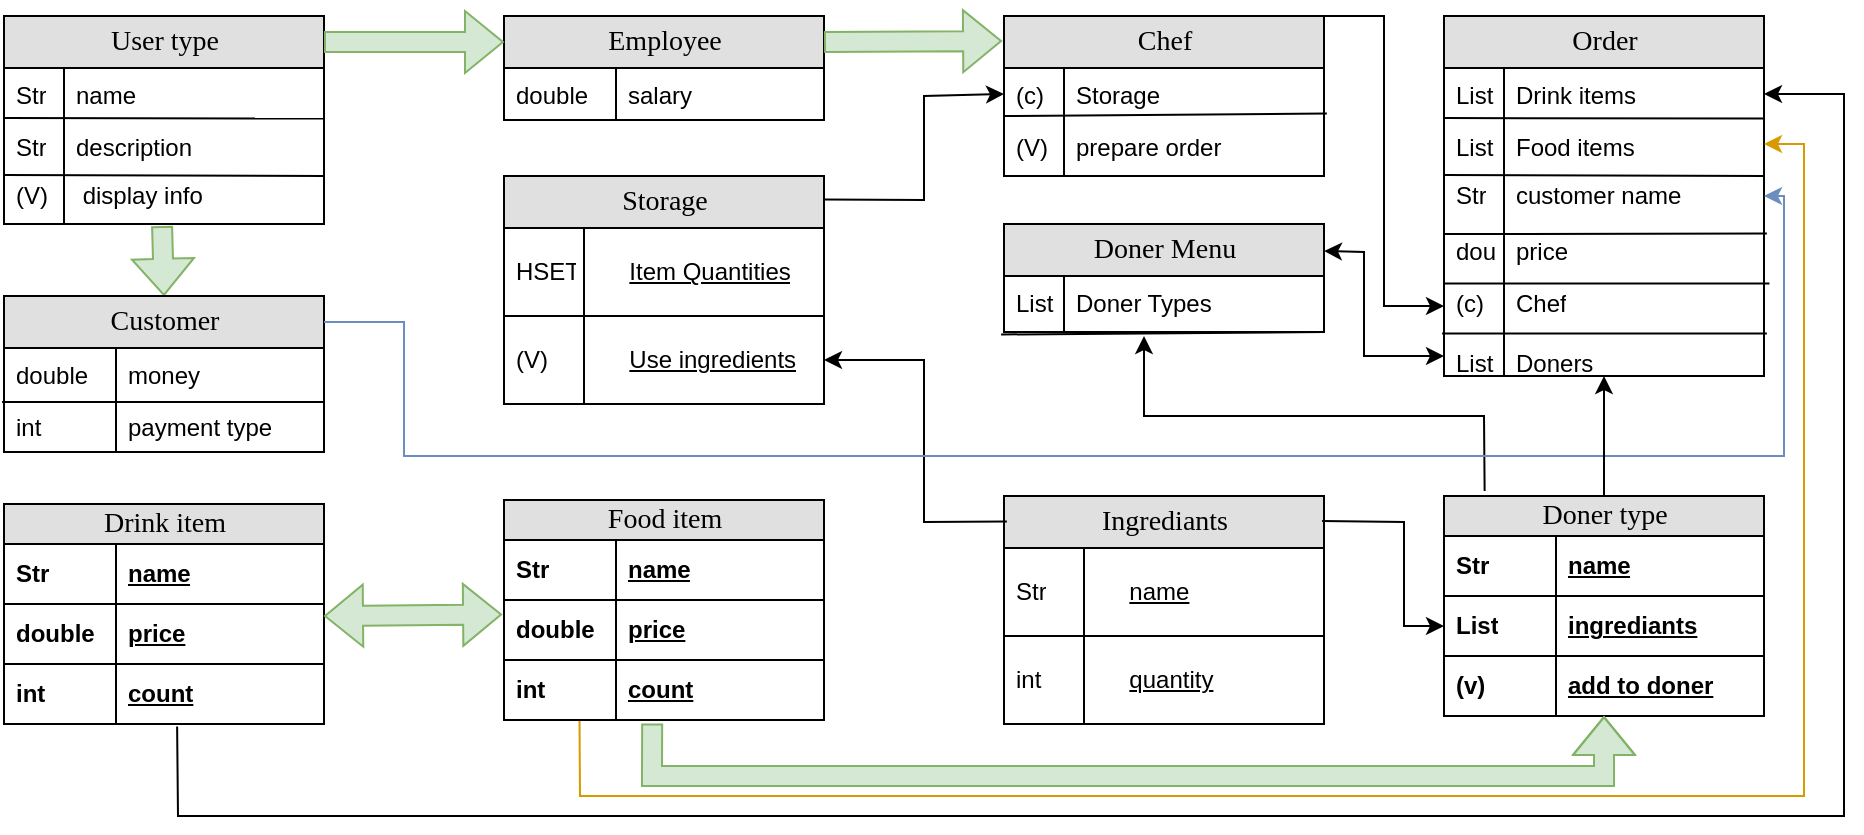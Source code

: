<mxfile version="21.5.0" type="google">
  <diagram name="Page-1" id="e56a1550-8fbb-45ad-956c-1786394a9013">
    <mxGraphModel grid="1" page="1" gridSize="10" guides="1" tooltips="1" connect="1" arrows="1" fold="1" pageScale="1" pageWidth="1100" pageHeight="850" background="none" math="0" shadow="0">
      <root>
        <mxCell id="0" />
        <mxCell id="1" parent="0" />
        <mxCell id="Vs4qHyU0oknlkXzEUtUu-223" value="Employee" style="swimlane;html=1;fontStyle=0;childLayout=stackLayout;horizontal=1;startSize=26;fillColor=#e0e0e0;horizontalStack=0;resizeParent=1;resizeLast=0;collapsible=1;marginBottom=0;swimlaneFillColor=#ffffff;align=center;rounded=0;shadow=0;comic=0;labelBackgroundColor=none;strokeWidth=1;fontFamily=Verdana;fontSize=14" vertex="1" parent="1">
          <mxGeometry x="-2220" y="-480" width="160" height="52" as="geometry" />
        </mxCell>
        <mxCell id="Vs4qHyU0oknlkXzEUtUu-224" value="salary" style="shape=partialRectangle;top=0;left=0;right=0;bottom=0;html=1;align=left;verticalAlign=top;fillColor=none;spacingLeft=60;spacingRight=4;whiteSpace=wrap;overflow=hidden;rotatable=0;points=[[0,0.5],[1,0.5]];portConstraint=eastwest;dropTarget=0;" vertex="1" parent="Vs4qHyU0oknlkXzEUtUu-223">
          <mxGeometry y="26" width="160" height="26" as="geometry" />
        </mxCell>
        <mxCell id="Vs4qHyU0oknlkXzEUtUu-225" value="double" style="shape=partialRectangle;top=0;left=0;bottom=0;html=1;fillColor=none;align=left;verticalAlign=top;spacingLeft=4;spacingRight=4;whiteSpace=wrap;overflow=hidden;rotatable=0;points=[];portConstraint=eastwest;part=1;" connectable="0" vertex="1" parent="Vs4qHyU0oknlkXzEUtUu-224">
          <mxGeometry width="56" height="26" as="geometry" />
        </mxCell>
        <mxCell id="Vs4qHyU0oknlkXzEUtUu-226" value="Chef" style="swimlane;html=1;fontStyle=0;childLayout=stackLayout;horizontal=1;startSize=26;fillColor=#e0e0e0;horizontalStack=0;resizeParent=1;resizeLast=0;collapsible=1;marginBottom=0;swimlaneFillColor=#ffffff;align=center;rounded=0;shadow=0;comic=0;labelBackgroundColor=none;strokeWidth=1;fontFamily=Verdana;fontSize=14;swimlaneLine=1;" vertex="1" parent="1">
          <mxGeometry x="-1970" y="-480" width="160" height="80" as="geometry" />
        </mxCell>
        <mxCell id="Vs4qHyU0oknlkXzEUtUu-227" value="Storage" style="shape=partialRectangle;top=0;left=0;right=0;bottom=0;html=1;align=left;verticalAlign=top;fillColor=none;spacingLeft=34;spacingRight=4;whiteSpace=wrap;overflow=hidden;rotatable=0;points=[[0,0.5],[1,0.5]];portConstraint=eastwest;dropTarget=0;" vertex="1" parent="Vs4qHyU0oknlkXzEUtUu-226">
          <mxGeometry y="26" width="160" height="26" as="geometry" />
        </mxCell>
        <mxCell id="Vs4qHyU0oknlkXzEUtUu-228" value="(c)" style="shape=partialRectangle;top=0;left=0;bottom=0;html=1;fillColor=none;align=left;verticalAlign=top;spacingLeft=4;spacingRight=4;whiteSpace=wrap;overflow=hidden;rotatable=0;points=[];portConstraint=eastwest;part=1;" connectable="0" vertex="1" parent="Vs4qHyU0oknlkXzEUtUu-227">
          <mxGeometry width="30" height="26" as="geometry" />
        </mxCell>
        <mxCell id="Vs4qHyU0oknlkXzEUtUu-229" value="prepare order" style="shape=partialRectangle;top=0;left=0;right=0;bottom=0;html=1;align=left;verticalAlign=top;fillColor=none;spacingLeft=34;spacingRight=4;whiteSpace=wrap;overflow=hidden;rotatable=0;points=[[0,0.5],[1,0.5]];portConstraint=eastwest;dropTarget=0;" vertex="1" parent="Vs4qHyU0oknlkXzEUtUu-226">
          <mxGeometry y="52" width="160" height="26" as="geometry" />
        </mxCell>
        <mxCell id="Vs4qHyU0oknlkXzEUtUu-230" value="(V)" style="shape=partialRectangle;top=0;left=0;bottom=0;html=1;fillColor=none;align=left;verticalAlign=top;spacingLeft=4;spacingRight=4;whiteSpace=wrap;overflow=hidden;rotatable=0;points=[];portConstraint=eastwest;part=1;" connectable="0" vertex="1" parent="Vs4qHyU0oknlkXzEUtUu-229">
          <mxGeometry width="30" height="26" as="geometry" />
        </mxCell>
        <mxCell id="Vs4qHyU0oknlkXzEUtUu-231" value="" style="shape=partialRectangle;top=0;left=0;right=0;bottom=0;html=1;align=left;verticalAlign=top;fillColor=none;spacingLeft=34;spacingRight=4;whiteSpace=wrap;overflow=hidden;rotatable=0;points=[[0,0.5],[1,0.5]];portConstraint=eastwest;dropTarget=0;" vertex="1" parent="Vs4qHyU0oknlkXzEUtUu-226">
          <mxGeometry y="78" width="160" height="2" as="geometry" />
        </mxCell>
        <mxCell id="Vs4qHyU0oknlkXzEUtUu-232" value="" style="shape=partialRectangle;top=0;left=0;bottom=0;html=1;fillColor=none;align=left;verticalAlign=top;spacingLeft=4;spacingRight=4;whiteSpace=wrap;overflow=hidden;rotatable=0;points=[];portConstraint=eastwest;part=1;" connectable="0" vertex="1" parent="Vs4qHyU0oknlkXzEUtUu-231">
          <mxGeometry width="30" height="2" as="geometry" />
        </mxCell>
        <mxCell id="Vs4qHyU0oknlkXzEUtUu-233" value="" style="endArrow=none;html=1;rounded=0;entryX=1.009;entryY=-0.125;entryDx=0;entryDy=0;entryPerimeter=0;" edge="1" parent="Vs4qHyU0oknlkXzEUtUu-226" target="Vs4qHyU0oknlkXzEUtUu-229">
          <mxGeometry width="50" height="50" relative="1" as="geometry">
            <mxPoint y="50" as="sourcePoint" />
            <mxPoint x="-20" y="160" as="targetPoint" />
          </mxGeometry>
        </mxCell>
        <mxCell id="Vs4qHyU0oknlkXzEUtUu-234" value="Storage" style="swimlane;html=1;fontStyle=0;childLayout=stackLayout;horizontal=1;startSize=26;fillColor=#e0e0e0;horizontalStack=0;resizeParent=1;resizeLast=0;collapsible=1;marginBottom=0;swimlaneFillColor=#ffffff;align=center;rounded=0;shadow=0;comic=0;labelBackgroundColor=none;strokeWidth=1;fontFamily=Verdana;fontSize=14" vertex="1" parent="1">
          <mxGeometry x="-2220" y="-400" width="160" height="114" as="geometry" />
        </mxCell>
        <mxCell id="Vs4qHyU0oknlkXzEUtUu-235" value="&lt;span style=&quot;font-weight: normal;&quot;&gt;&lt;span style=&quot;white-space: pre;&quot;&gt;&#x9;&lt;/span&gt;Item Quantities&lt;/span&gt;" style="shape=partialRectangle;top=0;left=0;right=0;bottom=1;html=1;align=left;verticalAlign=middle;fillColor=none;spacingLeft=34;spacingRight=4;whiteSpace=wrap;overflow=hidden;rotatable=0;points=[[0,0.5],[1,0.5]];portConstraint=eastwest;dropTarget=0;fontStyle=5;" vertex="1" parent="Vs4qHyU0oknlkXzEUtUu-234">
          <mxGeometry y="26" width="160" height="44" as="geometry" />
        </mxCell>
        <mxCell id="Vs4qHyU0oknlkXzEUtUu-236" value="HSET" style="shape=partialRectangle;top=0;left=0;bottom=0;html=1;fillColor=none;align=left;verticalAlign=middle;spacingLeft=4;spacingRight=4;whiteSpace=wrap;overflow=hidden;rotatable=0;points=[];portConstraint=eastwest;part=1;" connectable="0" vertex="1" parent="Vs4qHyU0oknlkXzEUtUu-235">
          <mxGeometry width="40" height="44" as="geometry" />
        </mxCell>
        <mxCell id="Vs4qHyU0oknlkXzEUtUu-237" value="&lt;span style=&quot;font-weight: normal;&quot;&gt;&lt;span style=&quot;white-space: pre;&quot;&gt;&#x9;&lt;/span&gt;Use ingredients&lt;/span&gt;" style="shape=partialRectangle;top=0;left=0;right=0;bottom=1;html=1;align=left;verticalAlign=middle;fillColor=none;spacingLeft=34;spacingRight=4;whiteSpace=wrap;overflow=hidden;rotatable=0;points=[[0,0.5],[1,0.5]];portConstraint=eastwest;dropTarget=0;fontStyle=5;" vertex="1" parent="Vs4qHyU0oknlkXzEUtUu-234">
          <mxGeometry y="70" width="160" height="44" as="geometry" />
        </mxCell>
        <mxCell id="Vs4qHyU0oknlkXzEUtUu-238" value="(V)" style="shape=partialRectangle;top=0;left=0;bottom=0;html=1;fillColor=none;align=left;verticalAlign=middle;spacingLeft=4;spacingRight=4;whiteSpace=wrap;overflow=hidden;rotatable=0;points=[];portConstraint=eastwest;part=1;" connectable="0" vertex="1" parent="Vs4qHyU0oknlkXzEUtUu-237">
          <mxGeometry width="40" height="44" as="geometry" />
        </mxCell>
        <mxCell id="Vs4qHyU0oknlkXzEUtUu-239" value="User type" style="swimlane;html=1;fontStyle=0;childLayout=stackLayout;horizontal=1;startSize=26;fillColor=#e0e0e0;horizontalStack=0;resizeParent=1;resizeLast=0;collapsible=1;marginBottom=0;swimlaneFillColor=#ffffff;align=center;rounded=0;shadow=0;comic=0;labelBackgroundColor=none;strokeWidth=1;fontFamily=Verdana;fontSize=14" vertex="1" parent="1">
          <mxGeometry x="-2470" y="-480" width="160" height="104" as="geometry" />
        </mxCell>
        <mxCell id="Vs4qHyU0oknlkXzEUtUu-240" value="name" style="shape=partialRectangle;top=0;left=0;right=0;bottom=0;html=1;align=left;verticalAlign=top;fillColor=none;spacingLeft=34;spacingRight=4;whiteSpace=wrap;overflow=hidden;rotatable=0;points=[[0,0.5],[1,0.5]];portConstraint=eastwest;dropTarget=0;" vertex="1" parent="Vs4qHyU0oknlkXzEUtUu-239">
          <mxGeometry y="26" width="160" height="26" as="geometry" />
        </mxCell>
        <mxCell id="Vs4qHyU0oknlkXzEUtUu-241" value="Str" style="shape=partialRectangle;top=0;left=0;bottom=0;html=1;fillColor=none;align=left;verticalAlign=top;spacingLeft=4;spacingRight=4;whiteSpace=wrap;overflow=hidden;rotatable=0;points=[];portConstraint=eastwest;part=1;" connectable="0" vertex="1" parent="Vs4qHyU0oknlkXzEUtUu-240">
          <mxGeometry width="30" height="26" as="geometry" />
        </mxCell>
        <mxCell id="Vs4qHyU0oknlkXzEUtUu-242" value="description" style="shape=partialRectangle;top=0;left=0;right=0;bottom=0;html=1;align=left;verticalAlign=top;fillColor=none;spacingLeft=34;spacingRight=4;whiteSpace=wrap;overflow=hidden;rotatable=0;points=[[0,0.5],[1,0.5]];portConstraint=eastwest;dropTarget=0;" vertex="1" parent="Vs4qHyU0oknlkXzEUtUu-239">
          <mxGeometry y="52" width="160" height="24" as="geometry" />
        </mxCell>
        <mxCell id="Vs4qHyU0oknlkXzEUtUu-243" value="Str" style="shape=partialRectangle;top=0;left=0;bottom=0;html=1;fillColor=none;align=left;verticalAlign=top;spacingLeft=4;spacingRight=4;whiteSpace=wrap;overflow=hidden;rotatable=0;points=[];portConstraint=eastwest;part=1;" connectable="0" vertex="1" parent="Vs4qHyU0oknlkXzEUtUu-242">
          <mxGeometry width="30" height="24" as="geometry" />
        </mxCell>
        <mxCell id="Vs4qHyU0oknlkXzEUtUu-244" value="&amp;nbsp;display info" style="shape=partialRectangle;top=0;left=0;right=0;bottom=0;html=1;align=left;verticalAlign=top;fillColor=none;spacingLeft=34;spacingRight=4;whiteSpace=wrap;overflow=hidden;rotatable=0;points=[[0,0.5],[1,0.5]];portConstraint=eastwest;dropTarget=0;" vertex="1" parent="Vs4qHyU0oknlkXzEUtUu-239">
          <mxGeometry y="76" width="160" height="26" as="geometry" />
        </mxCell>
        <mxCell id="Vs4qHyU0oknlkXzEUtUu-245" value="(V)" style="shape=partialRectangle;top=0;left=0;bottom=0;html=1;fillColor=none;align=left;verticalAlign=top;spacingLeft=4;spacingRight=4;whiteSpace=wrap;overflow=hidden;rotatable=0;points=[];portConstraint=eastwest;part=1;" connectable="0" vertex="1" parent="Vs4qHyU0oknlkXzEUtUu-244">
          <mxGeometry width="30" height="26" as="geometry" />
        </mxCell>
        <mxCell id="Vs4qHyU0oknlkXzEUtUu-246" value="" style="shape=partialRectangle;top=0;left=0;right=0;bottom=0;html=1;align=left;verticalAlign=top;fillColor=none;spacingLeft=34;spacingRight=4;whiteSpace=wrap;overflow=hidden;rotatable=0;points=[[0,0.5],[1,0.5]];portConstraint=eastwest;dropTarget=0;" vertex="1" parent="Vs4qHyU0oknlkXzEUtUu-239">
          <mxGeometry y="102" width="160" height="2" as="geometry" />
        </mxCell>
        <mxCell id="Vs4qHyU0oknlkXzEUtUu-247" value="" style="shape=partialRectangle;top=0;left=0;bottom=0;html=1;fillColor=none;align=left;verticalAlign=top;spacingLeft=4;spacingRight=4;whiteSpace=wrap;overflow=hidden;rotatable=0;points=[];portConstraint=eastwest;part=1;" connectable="0" vertex="1" parent="Vs4qHyU0oknlkXzEUtUu-246">
          <mxGeometry width="30" height="2" as="geometry" />
        </mxCell>
        <mxCell id="Vs4qHyU0oknlkXzEUtUu-248" value="" style="endArrow=none;html=1;rounded=0;exitX=-0.001;exitY=0.137;exitDx=0;exitDy=0;exitPerimeter=0;" edge="1" parent="Vs4qHyU0oknlkXzEUtUu-239" source="Vs4qHyU0oknlkXzEUtUu-244">
          <mxGeometry width="50" height="50" relative="1" as="geometry">
            <mxPoint x="10" y="78" as="sourcePoint" />
            <mxPoint x="160" y="80" as="targetPoint" />
          </mxGeometry>
        </mxCell>
        <mxCell id="Vs4qHyU0oknlkXzEUtUu-249" value="" style="endArrow=none;html=1;rounded=0;entryX=1.002;entryY=-0.031;entryDx=0;entryDy=0;entryPerimeter=0;" edge="1" parent="Vs4qHyU0oknlkXzEUtUu-239" target="Vs4qHyU0oknlkXzEUtUu-242">
          <mxGeometry width="50" height="50" relative="1" as="geometry">
            <mxPoint y="51" as="sourcePoint" />
            <mxPoint x="480" y="190" as="targetPoint" />
          </mxGeometry>
        </mxCell>
        <mxCell id="Vs4qHyU0oknlkXzEUtUu-250" value="" style="shape=flexArrow;endArrow=classic;html=1;rounded=0;entryX=0;entryY=0.25;entryDx=0;entryDy=0;fillColor=#d5e8d4;strokeColor=#82b366;" edge="1" parent="1" target="Vs4qHyU0oknlkXzEUtUu-223">
          <mxGeometry width="50" height="50" relative="1" as="geometry">
            <mxPoint x="-2310" y="-467" as="sourcePoint" />
            <mxPoint x="-1940" y="-300" as="targetPoint" />
            <Array as="points" />
          </mxGeometry>
        </mxCell>
        <mxCell id="Vs4qHyU0oknlkXzEUtUu-251" value="" style="shape=flexArrow;endArrow=classic;html=1;rounded=0;exitX=1;exitY=0.25;exitDx=0;exitDy=0;entryX=-0.006;entryY=0.156;entryDx=0;entryDy=0;entryPerimeter=0;fillColor=#d5e8d4;strokeColor=#82b366;" edge="1" parent="1" source="Vs4qHyU0oknlkXzEUtUu-223" target="Vs4qHyU0oknlkXzEUtUu-226">
          <mxGeometry width="50" height="50" relative="1" as="geometry">
            <mxPoint x="-1990" y="-250" as="sourcePoint" />
            <mxPoint x="-1970" y="-474" as="targetPoint" />
            <Array as="points" />
          </mxGeometry>
        </mxCell>
        <mxCell id="Vs4qHyU0oknlkXzEUtUu-252" value="Drink item" style="swimlane;html=1;fontStyle=0;childLayout=stackLayout;horizontal=1;startSize=20;fillColor=#e0e0e0;horizontalStack=0;resizeParent=1;resizeLast=0;collapsible=1;marginBottom=0;swimlaneFillColor=#ffffff;align=center;rounded=0;shadow=0;comic=0;labelBackgroundColor=none;strokeWidth=1;fontFamily=Verdana;fontSize=14" vertex="1" parent="1">
          <mxGeometry x="-2470" y="-236" width="160" height="110" as="geometry" />
        </mxCell>
        <mxCell id="Vs4qHyU0oknlkXzEUtUu-253" value="name" style="shape=partialRectangle;top=0;left=0;right=0;bottom=1;html=1;align=left;verticalAlign=middle;fillColor=none;spacingLeft=60;spacingRight=4;whiteSpace=wrap;overflow=hidden;rotatable=0;points=[[0,0.5],[1,0.5]];portConstraint=eastwest;dropTarget=0;fontStyle=5;" vertex="1" parent="Vs4qHyU0oknlkXzEUtUu-252">
          <mxGeometry y="20" width="160" height="30" as="geometry" />
        </mxCell>
        <mxCell id="Vs4qHyU0oknlkXzEUtUu-254" value="Str" style="shape=partialRectangle;fontStyle=1;top=0;left=0;bottom=0;html=1;fillColor=none;align=left;verticalAlign=middle;spacingLeft=4;spacingRight=4;whiteSpace=wrap;overflow=hidden;rotatable=0;points=[];portConstraint=eastwest;part=1;" connectable="0" vertex="1" parent="Vs4qHyU0oknlkXzEUtUu-253">
          <mxGeometry width="56" height="30" as="geometry" />
        </mxCell>
        <mxCell id="Vs4qHyU0oknlkXzEUtUu-255" value="price" style="shape=partialRectangle;top=0;left=0;right=0;bottom=1;html=1;align=left;verticalAlign=middle;fillColor=none;spacingLeft=60;spacingRight=4;whiteSpace=wrap;overflow=hidden;rotatable=0;points=[[0,0.5],[1,0.5]];portConstraint=eastwest;dropTarget=0;fontStyle=5;" vertex="1" parent="Vs4qHyU0oknlkXzEUtUu-252">
          <mxGeometry y="50" width="160" height="30" as="geometry" />
        </mxCell>
        <mxCell id="Vs4qHyU0oknlkXzEUtUu-256" value="double" style="shape=partialRectangle;fontStyle=1;top=0;left=0;bottom=0;html=1;fillColor=none;align=left;verticalAlign=middle;spacingLeft=4;spacingRight=4;whiteSpace=wrap;overflow=hidden;rotatable=0;points=[];portConstraint=eastwest;part=1;" connectable="0" vertex="1" parent="Vs4qHyU0oknlkXzEUtUu-255">
          <mxGeometry width="56" height="30" as="geometry" />
        </mxCell>
        <mxCell id="Vs4qHyU0oknlkXzEUtUu-257" value="count" style="shape=partialRectangle;top=0;left=0;right=0;bottom=1;html=1;align=left;verticalAlign=middle;fillColor=none;spacingLeft=60;spacingRight=4;whiteSpace=wrap;overflow=hidden;rotatable=0;points=[[0,0.5],[1,0.5]];portConstraint=eastwest;dropTarget=0;fontStyle=5;" vertex="1" parent="Vs4qHyU0oknlkXzEUtUu-252">
          <mxGeometry y="80" width="160" height="30" as="geometry" />
        </mxCell>
        <mxCell id="Vs4qHyU0oknlkXzEUtUu-258" value="int" style="shape=partialRectangle;fontStyle=1;top=0;left=0;bottom=0;html=1;fillColor=none;align=left;verticalAlign=middle;spacingLeft=4;spacingRight=4;whiteSpace=wrap;overflow=hidden;rotatable=0;points=[];portConstraint=eastwest;part=1;" connectable="0" vertex="1" parent="Vs4qHyU0oknlkXzEUtUu-257">
          <mxGeometry width="56" height="30" as="geometry" />
        </mxCell>
        <mxCell id="Vs4qHyU0oknlkXzEUtUu-259" value="Food item" style="swimlane;html=1;fontStyle=0;childLayout=stackLayout;horizontal=1;startSize=20;fillColor=#e0e0e0;horizontalStack=0;resizeParent=1;resizeLast=0;collapsible=1;marginBottom=0;swimlaneFillColor=#ffffff;align=center;rounded=0;shadow=0;comic=0;labelBackgroundColor=none;strokeWidth=1;fontFamily=Verdana;fontSize=14" vertex="1" parent="1">
          <mxGeometry x="-2220" y="-238" width="160" height="110" as="geometry" />
        </mxCell>
        <mxCell id="Vs4qHyU0oknlkXzEUtUu-260" value="name" style="shape=partialRectangle;top=0;left=0;right=0;bottom=1;html=1;align=left;verticalAlign=middle;fillColor=none;spacingLeft=60;spacingRight=4;whiteSpace=wrap;overflow=hidden;rotatable=0;points=[[0,0.5],[1,0.5]];portConstraint=eastwest;dropTarget=0;fontStyle=5;" vertex="1" parent="Vs4qHyU0oknlkXzEUtUu-259">
          <mxGeometry y="20" width="160" height="30" as="geometry" />
        </mxCell>
        <mxCell id="Vs4qHyU0oknlkXzEUtUu-261" value="Str" style="shape=partialRectangle;fontStyle=1;top=0;left=0;bottom=0;html=1;fillColor=none;align=left;verticalAlign=middle;spacingLeft=4;spacingRight=4;whiteSpace=wrap;overflow=hidden;rotatable=0;points=[];portConstraint=eastwest;part=1;" connectable="0" vertex="1" parent="Vs4qHyU0oknlkXzEUtUu-260">
          <mxGeometry width="56" height="30" as="geometry" />
        </mxCell>
        <mxCell id="Vs4qHyU0oknlkXzEUtUu-262" value="price" style="shape=partialRectangle;top=0;left=0;right=0;bottom=1;html=1;align=left;verticalAlign=middle;fillColor=none;spacingLeft=60;spacingRight=4;whiteSpace=wrap;overflow=hidden;rotatable=0;points=[[0,0.5],[1,0.5]];portConstraint=eastwest;dropTarget=0;fontStyle=5;" vertex="1" parent="Vs4qHyU0oknlkXzEUtUu-259">
          <mxGeometry y="50" width="160" height="30" as="geometry" />
        </mxCell>
        <mxCell id="Vs4qHyU0oknlkXzEUtUu-263" value="double" style="shape=partialRectangle;fontStyle=1;top=0;left=0;bottom=0;html=1;fillColor=none;align=left;verticalAlign=middle;spacingLeft=4;spacingRight=4;whiteSpace=wrap;overflow=hidden;rotatable=0;points=[];portConstraint=eastwest;part=1;" connectable="0" vertex="1" parent="Vs4qHyU0oknlkXzEUtUu-262">
          <mxGeometry width="56" height="30" as="geometry" />
        </mxCell>
        <mxCell id="Vs4qHyU0oknlkXzEUtUu-264" value="count" style="shape=partialRectangle;top=0;left=0;right=0;bottom=1;html=1;align=left;verticalAlign=middle;fillColor=none;spacingLeft=60;spacingRight=4;whiteSpace=wrap;overflow=hidden;rotatable=0;points=[[0,0.5],[1,0.5]];portConstraint=eastwest;dropTarget=0;fontStyle=5;" vertex="1" parent="Vs4qHyU0oknlkXzEUtUu-259">
          <mxGeometry y="80" width="160" height="30" as="geometry" />
        </mxCell>
        <mxCell id="Vs4qHyU0oknlkXzEUtUu-265" value="int" style="shape=partialRectangle;fontStyle=1;top=0;left=0;bottom=0;html=1;fillColor=none;align=left;verticalAlign=middle;spacingLeft=4;spacingRight=4;whiteSpace=wrap;overflow=hidden;rotatable=0;points=[];portConstraint=eastwest;part=1;" connectable="0" vertex="1" parent="Vs4qHyU0oknlkXzEUtUu-264">
          <mxGeometry width="56" height="30" as="geometry" />
        </mxCell>
        <mxCell id="Vs4qHyU0oknlkXzEUtUu-266" value="" style="shape=flexArrow;endArrow=classic;startArrow=classic;html=1;rounded=0;exitX=-0.006;exitY=0.242;exitDx=0;exitDy=0;exitPerimeter=0;fillColor=#d5e8d4;strokeColor=#82b366;" edge="1" parent="1" source="Vs4qHyU0oknlkXzEUtUu-262">
          <mxGeometry width="100" height="100" relative="1" as="geometry">
            <mxPoint x="-2390" y="-100" as="sourcePoint" />
            <mxPoint x="-2310" y="-180" as="targetPoint" />
          </mxGeometry>
        </mxCell>
        <mxCell id="Vs4qHyU0oknlkXzEUtUu-267" value="Ingrediants" style="swimlane;html=1;fontStyle=0;childLayout=stackLayout;horizontal=1;startSize=26;fillColor=#e0e0e0;horizontalStack=0;resizeParent=1;resizeLast=0;collapsible=1;marginBottom=0;swimlaneFillColor=#ffffff;align=center;rounded=0;shadow=0;comic=0;labelBackgroundColor=none;strokeWidth=1;fontFamily=Verdana;fontSize=14" vertex="1" parent="1">
          <mxGeometry x="-1970" y="-240" width="160" height="114" as="geometry" />
        </mxCell>
        <mxCell id="Vs4qHyU0oknlkXzEUtUu-268" value="&lt;span style=&quot;font-weight: normal;&quot;&gt;&lt;span style=&quot;white-space: pre;&quot;&gt;&#x9;&lt;/span&gt;name&lt;/span&gt;" style="shape=partialRectangle;top=0;left=0;right=0;bottom=1;html=1;align=left;verticalAlign=middle;fillColor=none;spacingLeft=34;spacingRight=4;whiteSpace=wrap;overflow=hidden;rotatable=0;points=[[0,0.5],[1,0.5]];portConstraint=eastwest;dropTarget=0;fontStyle=5;" vertex="1" parent="Vs4qHyU0oknlkXzEUtUu-267">
          <mxGeometry y="26" width="160" height="44" as="geometry" />
        </mxCell>
        <mxCell id="Vs4qHyU0oknlkXzEUtUu-269" value="Str" style="shape=partialRectangle;top=0;left=0;bottom=0;html=1;fillColor=none;align=left;verticalAlign=middle;spacingLeft=4;spacingRight=4;whiteSpace=wrap;overflow=hidden;rotatable=0;points=[];portConstraint=eastwest;part=1;" connectable="0" vertex="1" parent="Vs4qHyU0oknlkXzEUtUu-268">
          <mxGeometry width="40" height="44" as="geometry" />
        </mxCell>
        <mxCell id="Vs4qHyU0oknlkXzEUtUu-270" value="&lt;span style=&quot;font-weight: normal;&quot;&gt;&lt;span style=&quot;white-space: pre;&quot;&gt;&#x9;&lt;/span&gt;quantity&lt;/span&gt;" style="shape=partialRectangle;top=0;left=0;right=0;bottom=1;html=1;align=left;verticalAlign=middle;fillColor=none;spacingLeft=34;spacingRight=4;whiteSpace=wrap;overflow=hidden;rotatable=0;points=[[0,0.5],[1,0.5]];portConstraint=eastwest;dropTarget=0;fontStyle=5;" vertex="1" parent="Vs4qHyU0oknlkXzEUtUu-267">
          <mxGeometry y="70" width="160" height="44" as="geometry" />
        </mxCell>
        <mxCell id="Vs4qHyU0oknlkXzEUtUu-271" value="int" style="shape=partialRectangle;top=0;left=0;bottom=0;html=1;fillColor=none;align=left;verticalAlign=middle;spacingLeft=4;spacingRight=4;whiteSpace=wrap;overflow=hidden;rotatable=0;points=[];portConstraint=eastwest;part=1;" connectable="0" vertex="1" parent="Vs4qHyU0oknlkXzEUtUu-270">
          <mxGeometry width="40" height="44" as="geometry" />
        </mxCell>
        <mxCell id="Vs4qHyU0oknlkXzEUtUu-272" value="" style="endArrow=classic;html=1;rounded=0;exitX=0.009;exitY=0.112;exitDx=0;exitDy=0;exitPerimeter=0;entryX=1;entryY=0.5;entryDx=0;entryDy=0;" edge="1" parent="1" source="Vs4qHyU0oknlkXzEUtUu-267" target="Vs4qHyU0oknlkXzEUtUu-237">
          <mxGeometry width="50" height="50" relative="1" as="geometry">
            <mxPoint x="-2040" y="-240" as="sourcePoint" />
            <mxPoint x="-1990" y="-290" as="targetPoint" />
            <Array as="points">
              <mxPoint x="-2010" y="-227" />
              <mxPoint x="-2010" y="-308" />
            </Array>
          </mxGeometry>
        </mxCell>
        <mxCell id="Vs4qHyU0oknlkXzEUtUu-273" value="Doner type" style="swimlane;html=1;fontStyle=0;childLayout=stackLayout;horizontal=1;startSize=20;fillColor=#e0e0e0;horizontalStack=0;resizeParent=1;resizeLast=0;collapsible=1;marginBottom=0;swimlaneFillColor=#ffffff;align=center;rounded=0;shadow=0;comic=0;labelBackgroundColor=none;strokeWidth=1;fontFamily=Verdana;fontSize=14" vertex="1" parent="1">
          <mxGeometry x="-1750" y="-240" width="160" height="110" as="geometry" />
        </mxCell>
        <mxCell id="Vs4qHyU0oknlkXzEUtUu-274" value="name" style="shape=partialRectangle;top=0;left=0;right=0;bottom=1;html=1;align=left;verticalAlign=middle;fillColor=none;spacingLeft=60;spacingRight=4;whiteSpace=wrap;overflow=hidden;rotatable=0;points=[[0,0.5],[1,0.5]];portConstraint=eastwest;dropTarget=0;fontStyle=5;" vertex="1" parent="Vs4qHyU0oknlkXzEUtUu-273">
          <mxGeometry y="20" width="160" height="30" as="geometry" />
        </mxCell>
        <mxCell id="Vs4qHyU0oknlkXzEUtUu-275" value="Str" style="shape=partialRectangle;fontStyle=1;top=0;left=0;bottom=0;html=1;fillColor=none;align=left;verticalAlign=middle;spacingLeft=4;spacingRight=4;whiteSpace=wrap;overflow=hidden;rotatable=0;points=[];portConstraint=eastwest;part=1;" connectable="0" vertex="1" parent="Vs4qHyU0oknlkXzEUtUu-274">
          <mxGeometry width="56" height="30" as="geometry" />
        </mxCell>
        <mxCell id="Vs4qHyU0oknlkXzEUtUu-276" value="ingrediants" style="shape=partialRectangle;top=0;left=0;right=0;bottom=1;html=1;align=left;verticalAlign=middle;fillColor=none;spacingLeft=60;spacingRight=4;whiteSpace=wrap;overflow=hidden;rotatable=0;points=[[0,0.5],[1,0.5]];portConstraint=eastwest;dropTarget=0;fontStyle=5;" vertex="1" parent="Vs4qHyU0oknlkXzEUtUu-273">
          <mxGeometry y="50" width="160" height="30" as="geometry" />
        </mxCell>
        <mxCell id="Vs4qHyU0oknlkXzEUtUu-277" value="List" style="shape=partialRectangle;fontStyle=1;top=0;left=0;bottom=0;html=1;fillColor=none;align=left;verticalAlign=middle;spacingLeft=4;spacingRight=4;whiteSpace=wrap;overflow=hidden;rotatable=0;points=[];portConstraint=eastwest;part=1;" connectable="0" vertex="1" parent="Vs4qHyU0oknlkXzEUtUu-276">
          <mxGeometry width="56" height="30" as="geometry" />
        </mxCell>
        <mxCell id="Vs4qHyU0oknlkXzEUtUu-278" value="add to doner" style="shape=partialRectangle;top=0;left=0;right=0;bottom=1;html=1;align=left;verticalAlign=middle;fillColor=none;spacingLeft=60;spacingRight=4;whiteSpace=wrap;overflow=hidden;rotatable=0;points=[[0,0.5],[1,0.5]];portConstraint=eastwest;dropTarget=0;fontStyle=5;" vertex="1" parent="Vs4qHyU0oknlkXzEUtUu-273">
          <mxGeometry y="80" width="160" height="30" as="geometry" />
        </mxCell>
        <mxCell id="Vs4qHyU0oknlkXzEUtUu-279" value="(v)" style="shape=partialRectangle;fontStyle=1;top=0;left=0;bottom=0;html=1;fillColor=none;align=left;verticalAlign=middle;spacingLeft=4;spacingRight=4;whiteSpace=wrap;overflow=hidden;rotatable=0;points=[];portConstraint=eastwest;part=1;" connectable="0" vertex="1" parent="Vs4qHyU0oknlkXzEUtUu-278">
          <mxGeometry width="56" height="30" as="geometry" />
        </mxCell>
        <mxCell id="Vs4qHyU0oknlkXzEUtUu-280" value="" style="endArrow=classic;html=1;rounded=0;entryX=0;entryY=0.5;entryDx=0;entryDy=0;exitX=0.994;exitY=0.11;exitDx=0;exitDy=0;exitPerimeter=0;" edge="1" parent="1" source="Vs4qHyU0oknlkXzEUtUu-267" target="Vs4qHyU0oknlkXzEUtUu-276">
          <mxGeometry width="50" height="50" relative="1" as="geometry">
            <mxPoint x="-1806" y="-304" as="sourcePoint" />
            <mxPoint x="-1980" y="-300" as="targetPoint" />
            <Array as="points">
              <mxPoint x="-1770" y="-227" />
              <mxPoint x="-1770" y="-175" />
            </Array>
          </mxGeometry>
        </mxCell>
        <mxCell id="Vs4qHyU0oknlkXzEUtUu-281" value="Order" style="swimlane;html=1;fontStyle=0;childLayout=stackLayout;horizontal=1;startSize=26;fillColor=#e0e0e0;horizontalStack=0;resizeParent=1;resizeLast=0;collapsible=1;marginBottom=0;swimlaneFillColor=#ffffff;align=center;rounded=0;shadow=0;comic=0;labelBackgroundColor=none;strokeWidth=1;fontFamily=Verdana;fontSize=14" vertex="1" parent="1">
          <mxGeometry x="-1750" y="-480" width="160" height="180" as="geometry" />
        </mxCell>
        <mxCell id="Vs4qHyU0oknlkXzEUtUu-282" value="Drink items" style="shape=partialRectangle;top=0;left=0;right=0;bottom=0;html=1;align=left;verticalAlign=top;fillColor=none;spacingLeft=34;spacingRight=4;whiteSpace=wrap;overflow=hidden;rotatable=0;points=[[0,0.5],[1,0.5]];portConstraint=eastwest;dropTarget=0;" vertex="1" parent="Vs4qHyU0oknlkXzEUtUu-281">
          <mxGeometry y="26" width="160" height="26" as="geometry" />
        </mxCell>
        <mxCell id="Vs4qHyU0oknlkXzEUtUu-283" value="List" style="shape=partialRectangle;top=0;left=0;bottom=0;html=1;fillColor=none;align=left;verticalAlign=top;spacingLeft=4;spacingRight=4;whiteSpace=wrap;overflow=hidden;rotatable=0;points=[];portConstraint=eastwest;part=1;" connectable="0" vertex="1" parent="Vs4qHyU0oknlkXzEUtUu-282">
          <mxGeometry width="30" height="26" as="geometry" />
        </mxCell>
        <mxCell id="Vs4qHyU0oknlkXzEUtUu-284" value="Food items" style="shape=partialRectangle;top=0;left=0;right=0;bottom=0;html=1;align=left;verticalAlign=top;fillColor=none;spacingLeft=34;spacingRight=4;whiteSpace=wrap;overflow=hidden;rotatable=0;points=[[0,0.5],[1,0.5]];portConstraint=eastwest;dropTarget=0;" vertex="1" parent="Vs4qHyU0oknlkXzEUtUu-281">
          <mxGeometry y="52" width="160" height="24" as="geometry" />
        </mxCell>
        <mxCell id="Vs4qHyU0oknlkXzEUtUu-285" value="List" style="shape=partialRectangle;top=0;left=0;bottom=0;html=1;fillColor=none;align=left;verticalAlign=top;spacingLeft=4;spacingRight=4;whiteSpace=wrap;overflow=hidden;rotatable=0;points=[];portConstraint=eastwest;part=1;" connectable="0" vertex="1" parent="Vs4qHyU0oknlkXzEUtUu-284">
          <mxGeometry width="30" height="24" as="geometry" />
        </mxCell>
        <mxCell id="Vs4qHyU0oknlkXzEUtUu-286" value="customer name" style="shape=partialRectangle;top=0;left=0;right=0;bottom=0;html=1;align=left;verticalAlign=top;fillColor=none;spacingLeft=34;spacingRight=4;whiteSpace=wrap;overflow=hidden;rotatable=0;points=[[0,0.5],[1,0.5]];portConstraint=eastwest;dropTarget=0;" vertex="1" parent="Vs4qHyU0oknlkXzEUtUu-281">
          <mxGeometry y="76" width="160" height="26" as="geometry" />
        </mxCell>
        <mxCell id="Vs4qHyU0oknlkXzEUtUu-287" value="Str" style="shape=partialRectangle;top=0;left=0;bottom=0;html=1;fillColor=none;align=left;verticalAlign=top;spacingLeft=4;spacingRight=4;whiteSpace=wrap;overflow=hidden;rotatable=0;points=[];portConstraint=eastwest;part=1;" connectable="0" vertex="1" parent="Vs4qHyU0oknlkXzEUtUu-286">
          <mxGeometry width="30" height="26" as="geometry" />
        </mxCell>
        <mxCell id="Vs4qHyU0oknlkXzEUtUu-288" value="" style="shape=partialRectangle;top=0;left=0;right=0;bottom=0;html=1;align=left;verticalAlign=top;fillColor=none;spacingLeft=34;spacingRight=4;whiteSpace=wrap;overflow=hidden;rotatable=0;points=[[0,0.5],[1,0.5]];portConstraint=eastwest;dropTarget=0;" vertex="1" parent="Vs4qHyU0oknlkXzEUtUu-281">
          <mxGeometry y="102" width="160" height="2" as="geometry" />
        </mxCell>
        <mxCell id="Vs4qHyU0oknlkXzEUtUu-289" value="" style="shape=partialRectangle;top=0;left=0;bottom=0;html=1;fillColor=none;align=left;verticalAlign=top;spacingLeft=4;spacingRight=4;whiteSpace=wrap;overflow=hidden;rotatable=0;points=[];portConstraint=eastwest;part=1;" connectable="0" vertex="1" parent="Vs4qHyU0oknlkXzEUtUu-288">
          <mxGeometry width="30" height="2" as="geometry" />
        </mxCell>
        <mxCell id="Vs4qHyU0oknlkXzEUtUu-290" value="" style="endArrow=none;html=1;rounded=0;exitX=-0.001;exitY=0.137;exitDx=0;exitDy=0;exitPerimeter=0;" edge="1" parent="Vs4qHyU0oknlkXzEUtUu-281" source="Vs4qHyU0oknlkXzEUtUu-286">
          <mxGeometry width="50" height="50" relative="1" as="geometry">
            <mxPoint x="10" y="78" as="sourcePoint" />
            <mxPoint x="160" y="80" as="targetPoint" />
          </mxGeometry>
        </mxCell>
        <mxCell id="Vs4qHyU0oknlkXzEUtUu-291" value="" style="endArrow=none;html=1;rounded=0;entryX=1.002;entryY=-0.031;entryDx=0;entryDy=0;entryPerimeter=0;" edge="1" parent="Vs4qHyU0oknlkXzEUtUu-281" target="Vs4qHyU0oknlkXzEUtUu-284">
          <mxGeometry width="50" height="50" relative="1" as="geometry">
            <mxPoint y="51" as="sourcePoint" />
            <mxPoint x="480" y="190" as="targetPoint" />
          </mxGeometry>
        </mxCell>
        <mxCell id="Vs4qHyU0oknlkXzEUtUu-292" value="price" style="shape=partialRectangle;top=0;left=0;right=0;bottom=0;html=1;align=left;verticalAlign=top;fillColor=none;spacingLeft=34;spacingRight=4;whiteSpace=wrap;overflow=hidden;rotatable=0;points=[[0,0.5],[1,0.5]];portConstraint=eastwest;dropTarget=0;" vertex="1" parent="Vs4qHyU0oknlkXzEUtUu-281">
          <mxGeometry y="104" width="160" height="26" as="geometry" />
        </mxCell>
        <mxCell id="Vs4qHyU0oknlkXzEUtUu-293" value="dou" style="shape=partialRectangle;top=0;left=0;bottom=0;html=1;fillColor=none;align=left;verticalAlign=top;spacingLeft=4;spacingRight=4;whiteSpace=wrap;overflow=hidden;rotatable=0;points=[];portConstraint=eastwest;part=1;" connectable="0" vertex="1" parent="Vs4qHyU0oknlkXzEUtUu-292">
          <mxGeometry width="30" height="26" as="geometry" />
        </mxCell>
        <mxCell id="Vs4qHyU0oknlkXzEUtUu-294" value="" style="endArrow=none;html=1;rounded=0;entryX=1.009;entryY=0.183;entryDx=0;entryDy=0;entryPerimeter=0;" edge="1" parent="Vs4qHyU0oknlkXzEUtUu-281" target="Vs4qHyU0oknlkXzEUtUu-292">
          <mxGeometry width="50" height="50" relative="1" as="geometry">
            <mxPoint y="109" as="sourcePoint" />
            <mxPoint x="170" y="90" as="targetPoint" />
          </mxGeometry>
        </mxCell>
        <mxCell id="Vs4qHyU0oknlkXzEUtUu-295" value="Chef" style="shape=partialRectangle;top=0;left=0;right=0;bottom=0;html=1;align=left;verticalAlign=top;fillColor=none;spacingLeft=34;spacingRight=4;whiteSpace=wrap;overflow=hidden;rotatable=0;points=[[0,0.5],[1,0.5]];portConstraint=eastwest;dropTarget=0;" vertex="1" parent="1">
          <mxGeometry x="-1750" y="-350" width="160" height="30" as="geometry" />
        </mxCell>
        <mxCell id="Vs4qHyU0oknlkXzEUtUu-296" value="(c)" style="shape=partialRectangle;top=0;left=0;bottom=0;html=1;fillColor=none;align=left;verticalAlign=top;spacingLeft=4;spacingRight=4;whiteSpace=wrap;overflow=hidden;rotatable=0;points=[];portConstraint=eastwest;part=1;" connectable="0" vertex="1" parent="Vs4qHyU0oknlkXzEUtUu-295">
          <mxGeometry width="30" height="30.0" as="geometry" />
        </mxCell>
        <mxCell id="Vs4qHyU0oknlkXzEUtUu-297" value="" style="endArrow=none;html=1;rounded=0;exitX=0.002;exitY=0.125;exitDx=0;exitDy=0;exitPerimeter=0;entryX=1.017;entryY=1.145;entryDx=0;entryDy=0;entryPerimeter=0;" edge="1" parent="1" source="Vs4qHyU0oknlkXzEUtUu-295" target="Vs4qHyU0oknlkXzEUtUu-292">
          <mxGeometry width="50" height="50" relative="1" as="geometry">
            <mxPoint x="-1730" y="-380" as="sourcePoint" />
            <mxPoint x="-1570" y="-380" as="targetPoint" />
          </mxGeometry>
        </mxCell>
        <mxCell id="Vs4qHyU0oknlkXzEUtUu-298" value="" style="endArrow=classic;html=1;rounded=0;exitX=1;exitY=0;exitDx=0;exitDy=0;entryX=0;entryY=0.5;entryDx=0;entryDy=0;" edge="1" parent="1" source="Vs4qHyU0oknlkXzEUtUu-226" target="Vs4qHyU0oknlkXzEUtUu-295">
          <mxGeometry width="50" height="50" relative="1" as="geometry">
            <mxPoint x="-1990" y="-260" as="sourcePoint" />
            <mxPoint x="-1940" y="-310" as="targetPoint" />
            <Array as="points">
              <mxPoint x="-1780" y="-480" />
              <mxPoint x="-1780" y="-335" />
            </Array>
          </mxGeometry>
        </mxCell>
        <mxCell id="Vs4qHyU0oknlkXzEUtUu-299" value="" style="endArrow=classic;html=1;rounded=0;exitX=0.541;exitY=1.042;exitDx=0;exitDy=0;exitPerimeter=0;entryX=1;entryY=0.5;entryDx=0;entryDy=0;" edge="1" parent="1" source="Vs4qHyU0oknlkXzEUtUu-257" target="Vs4qHyU0oknlkXzEUtUu-282">
          <mxGeometry width="50" height="50" relative="1" as="geometry">
            <mxPoint x="-1990" y="-260" as="sourcePoint" />
            <mxPoint x="-1940" y="-310" as="targetPoint" />
            <Array as="points">
              <mxPoint x="-2383" y="-80" />
              <mxPoint x="-1870" y="-80" />
              <mxPoint x="-1550" y="-80" />
              <mxPoint x="-1550" y="-441" />
            </Array>
          </mxGeometry>
        </mxCell>
        <mxCell id="Vs4qHyU0oknlkXzEUtUu-300" value="" style="endArrow=classic;html=1;rounded=0;exitX=0.5;exitY=0;exitDx=0;exitDy=0;" edge="1" parent="1" source="Vs4qHyU0oknlkXzEUtUu-321">
          <mxGeometry width="50" height="50" relative="1" as="geometry">
            <mxPoint x="-2020" y="-260" as="sourcePoint" />
            <mxPoint x="-1670" y="-320" as="targetPoint" />
          </mxGeometry>
        </mxCell>
        <mxCell id="Vs4qHyU0oknlkXzEUtUu-301" value="" style="endArrow=classic;html=1;rounded=0;entryX=0;entryY=0.5;entryDx=0;entryDy=0;exitX=0.999;exitY=0.103;exitDx=0;exitDy=0;exitPerimeter=0;" edge="1" parent="1" target="Vs4qHyU0oknlkXzEUtUu-227" source="Vs4qHyU0oknlkXzEUtUu-234">
          <mxGeometry width="50" height="50" relative="1" as="geometry">
            <mxPoint x="-2060" y="-350" as="sourcePoint" />
            <mxPoint x="-1990" y="-320" as="targetPoint" />
            <Array as="points">
              <mxPoint x="-2010" y="-388" />
              <mxPoint x="-2010" y="-440" />
            </Array>
          </mxGeometry>
        </mxCell>
        <mxCell id="Vs4qHyU0oknlkXzEUtUu-302" value="Doner Menu" style="swimlane;html=1;fontStyle=0;childLayout=stackLayout;horizontal=1;startSize=26;fillColor=#e0e0e0;horizontalStack=0;resizeParent=1;resizeLast=0;collapsible=1;marginBottom=0;swimlaneFillColor=#ffffff;align=center;rounded=0;shadow=0;comic=0;labelBackgroundColor=none;strokeWidth=1;fontFamily=Verdana;fontSize=14;swimlaneLine=1;" vertex="1" parent="1">
          <mxGeometry x="-1970" y="-376" width="160" height="54" as="geometry" />
        </mxCell>
        <mxCell id="Vs4qHyU0oknlkXzEUtUu-303" value="Doner Types" style="shape=partialRectangle;top=0;left=0;right=0;bottom=0;html=1;align=left;verticalAlign=top;fillColor=none;spacingLeft=34;spacingRight=4;whiteSpace=wrap;overflow=hidden;rotatable=0;points=[[0,0.5],[1,0.5]];portConstraint=eastwest;dropTarget=0;" vertex="1" parent="Vs4qHyU0oknlkXzEUtUu-302">
          <mxGeometry y="26" width="160" height="26" as="geometry" />
        </mxCell>
        <mxCell id="Vs4qHyU0oknlkXzEUtUu-304" value="List" style="shape=partialRectangle;top=0;left=0;bottom=0;html=1;fillColor=none;align=left;verticalAlign=top;spacingLeft=4;spacingRight=4;whiteSpace=wrap;overflow=hidden;rotatable=0;points=[];portConstraint=eastwest;part=1;" connectable="0" vertex="1" parent="Vs4qHyU0oknlkXzEUtUu-303">
          <mxGeometry width="30" height="26" as="geometry" />
        </mxCell>
        <mxCell id="Vs4qHyU0oknlkXzEUtUu-305" value="" style="shape=partialRectangle;top=0;left=0;right=0;bottom=0;html=1;align=left;verticalAlign=top;fillColor=none;spacingLeft=34;spacingRight=4;whiteSpace=wrap;overflow=hidden;rotatable=0;points=[[0,0.5],[1,0.5]];portConstraint=eastwest;dropTarget=0;" vertex="1" parent="Vs4qHyU0oknlkXzEUtUu-302">
          <mxGeometry y="52" width="160" height="2" as="geometry" />
        </mxCell>
        <mxCell id="Vs4qHyU0oknlkXzEUtUu-306" value="" style="shape=partialRectangle;top=0;left=0;bottom=0;html=1;fillColor=none;align=left;verticalAlign=top;spacingLeft=4;spacingRight=4;whiteSpace=wrap;overflow=hidden;rotatable=0;points=[];portConstraint=eastwest;part=1;" connectable="0" vertex="1" parent="Vs4qHyU0oknlkXzEUtUu-305">
          <mxGeometry width="30" height="2" as="geometry" />
        </mxCell>
        <mxCell id="Vs4qHyU0oknlkXzEUtUu-307" value="" style="endArrow=none;html=1;rounded=0;entryX=1.009;entryY=-0.125;entryDx=0;entryDy=0;entryPerimeter=0;" edge="1" parent="1">
          <mxGeometry width="50" height="50" relative="1" as="geometry">
            <mxPoint x="-1971.44" y="-320.75" as="sourcePoint" />
            <mxPoint x="-1810" y="-322" as="targetPoint" />
          </mxGeometry>
        </mxCell>
        <mxCell id="Vs4qHyU0oknlkXzEUtUu-309" value="" style="endArrow=classic;html=1;rounded=0;exitX=0.127;exitY=-0.023;exitDx=0;exitDy=0;exitPerimeter=0;" edge="1" parent="1" source="Vs4qHyU0oknlkXzEUtUu-273">
          <mxGeometry width="50" height="50" relative="1" as="geometry">
            <mxPoint x="-2040" y="-270" as="sourcePoint" />
            <mxPoint x="-1900" y="-320" as="targetPoint" />
            <Array as="points">
              <mxPoint x="-1730" y="-280" />
              <mxPoint x="-1900" y="-280" />
            </Array>
          </mxGeometry>
        </mxCell>
        <mxCell id="Vs4qHyU0oknlkXzEUtUu-310" value="" style="shape=flexArrow;endArrow=classic;html=1;rounded=0;exitX=0.463;exitY=1.059;exitDx=0;exitDy=0;exitPerimeter=0;fillColor=#d5e8d4;strokeColor=#82b366;" edge="1" parent="1" source="Vs4qHyU0oknlkXzEUtUu-264">
          <mxGeometry width="50" height="50" relative="1" as="geometry">
            <mxPoint x="-2040" y="-270" as="sourcePoint" />
            <mxPoint x="-1670" y="-130" as="targetPoint" />
            <Array as="points">
              <mxPoint x="-2146" y="-100" />
              <mxPoint x="-1920" y="-100" />
              <mxPoint x="-1670" y="-100" />
            </Array>
          </mxGeometry>
        </mxCell>
        <mxCell id="Vs4qHyU0oknlkXzEUtUu-311" value="" style="shape=flexArrow;endArrow=classic;html=1;rounded=0;entryX=0.5;entryY=0;entryDx=0;entryDy=0;width=10;endSize=5.7;exitX=0.494;exitY=1.508;exitDx=0;exitDy=0;exitPerimeter=0;fillColor=#d5e8d4;strokeColor=#82b366;" edge="1" parent="1" source="Vs4qHyU0oknlkXzEUtUu-246" target="Vs4qHyU0oknlkXzEUtUu-312">
          <mxGeometry width="50" height="50" relative="1" as="geometry">
            <mxPoint x="-2390" y="-370" as="sourcePoint" />
            <mxPoint x="-2390" y="-330" as="targetPoint" />
          </mxGeometry>
        </mxCell>
        <mxCell id="Vs4qHyU0oknlkXzEUtUu-312" value="Customer" style="swimlane;html=1;fontStyle=0;childLayout=stackLayout;horizontal=1;startSize=26;fillColor=#e0e0e0;horizontalStack=0;resizeParent=1;resizeLast=0;collapsible=1;marginBottom=0;swimlaneFillColor=#ffffff;align=center;rounded=0;shadow=0;comic=0;labelBackgroundColor=none;strokeWidth=1;fontFamily=Verdana;fontSize=14" vertex="1" parent="1">
          <mxGeometry x="-2470" y="-340" width="160" height="78" as="geometry" />
        </mxCell>
        <mxCell id="Vs4qHyU0oknlkXzEUtUu-313" value="money" style="shape=partialRectangle;top=0;left=0;right=0;bottom=0;html=1;align=left;verticalAlign=top;fillColor=none;spacingLeft=60;spacingRight=4;whiteSpace=wrap;overflow=hidden;rotatable=0;points=[[0,0.5],[1,0.5]];portConstraint=eastwest;dropTarget=0;" vertex="1" parent="Vs4qHyU0oknlkXzEUtUu-312">
          <mxGeometry y="26" width="160" height="26" as="geometry" />
        </mxCell>
        <mxCell id="Vs4qHyU0oknlkXzEUtUu-314" value="double" style="shape=partialRectangle;top=0;left=0;bottom=0;html=1;fillColor=none;align=left;verticalAlign=top;spacingLeft=4;spacingRight=4;whiteSpace=wrap;overflow=hidden;rotatable=0;points=[];portConstraint=eastwest;part=1;" connectable="0" vertex="1" parent="Vs4qHyU0oknlkXzEUtUu-313">
          <mxGeometry width="56" height="26" as="geometry" />
        </mxCell>
        <mxCell id="Vs4qHyU0oknlkXzEUtUu-315" value="payment type" style="shape=partialRectangle;top=0;left=0;right=0;bottom=0;html=1;align=left;verticalAlign=top;fillColor=none;spacingLeft=60;spacingRight=4;whiteSpace=wrap;overflow=hidden;rotatable=0;points=[[0,0.5],[1,0.5]];portConstraint=eastwest;dropTarget=0;" vertex="1" parent="Vs4qHyU0oknlkXzEUtUu-312">
          <mxGeometry y="52" width="160" height="26" as="geometry" />
        </mxCell>
        <mxCell id="Vs4qHyU0oknlkXzEUtUu-316" value="int" style="shape=partialRectangle;top=0;left=0;bottom=0;html=1;fillColor=none;align=left;verticalAlign=top;spacingLeft=4;spacingRight=4;whiteSpace=wrap;overflow=hidden;rotatable=0;points=[];portConstraint=eastwest;part=1;" connectable="0" vertex="1" parent="Vs4qHyU0oknlkXzEUtUu-315">
          <mxGeometry width="56" height="26" as="geometry" />
        </mxCell>
        <mxCell id="Vs4qHyU0oknlkXzEUtUu-317" value="" style="endArrow=none;html=1;rounded=0;exitX=-0.006;exitY=1.039;exitDx=0;exitDy=0;exitPerimeter=0;" edge="1" parent="Vs4qHyU0oknlkXzEUtUu-312" source="Vs4qHyU0oknlkXzEUtUu-313">
          <mxGeometry width="50" height="50" relative="1" as="geometry">
            <mxPoint x="4" y="53" as="sourcePoint" />
            <mxPoint x="160" y="53" as="targetPoint" />
          </mxGeometry>
        </mxCell>
        <mxCell id="Vs4qHyU0oknlkXzEUtUu-318" value="" style="endArrow=classic;html=1;rounded=0;fillColor=#dae8fc;strokeColor=#6c8ebf;" edge="1" parent="1">
          <mxGeometry width="50" height="50" relative="1" as="geometry">
            <mxPoint x="-2310" y="-327" as="sourcePoint" />
            <mxPoint x="-1590" y="-390" as="targetPoint" />
            <Array as="points">
              <mxPoint x="-2270" y="-327" />
              <mxPoint x="-2270" y="-260" />
              <mxPoint x="-1960" y="-260" />
              <mxPoint x="-1580" y="-260" />
              <mxPoint x="-1580" y="-390" />
            </Array>
          </mxGeometry>
        </mxCell>
        <mxCell id="Vs4qHyU0oknlkXzEUtUu-319" value="" style="endArrow=classic;html=1;rounded=0;entryX=1;entryY=0.5;entryDx=0;entryDy=0;exitX=0.236;exitY=1.017;exitDx=0;exitDy=0;exitPerimeter=0;fillColor=#ffe6cc;strokeColor=#d79b00;" edge="1" parent="1" source="Vs4qHyU0oknlkXzEUtUu-264" target="Vs4qHyU0oknlkXzEUtUu-284">
          <mxGeometry width="50" height="50" relative="1" as="geometry">
            <mxPoint x="-2190" y="-90" as="sourcePoint" />
            <mxPoint x="-2010" y="-330" as="targetPoint" />
            <Array as="points">
              <mxPoint x="-2182" y="-90" />
              <mxPoint x="-1920" y="-90" />
              <mxPoint x="-1570" y="-90" />
              <mxPoint x="-1570" y="-416" />
            </Array>
          </mxGeometry>
        </mxCell>
        <mxCell id="Vs4qHyU0oknlkXzEUtUu-320" value="" style="endArrow=classic;html=1;rounded=0;exitX=0.5;exitY=0;exitDx=0;exitDy=0;" edge="1" parent="1" source="Vs4qHyU0oknlkXzEUtUu-273" target="Vs4qHyU0oknlkXzEUtUu-321">
          <mxGeometry width="50" height="50" relative="1" as="geometry">
            <mxPoint x="-1670" y="-240" as="sourcePoint" />
            <mxPoint x="-1670" y="-290" as="targetPoint" />
          </mxGeometry>
        </mxCell>
        <mxCell id="Vs4qHyU0oknlkXzEUtUu-321" value="Doners" style="shape=partialRectangle;top=0;left=0;right=0;bottom=0;html=1;align=left;verticalAlign=top;fillColor=none;spacingLeft=34;spacingRight=4;whiteSpace=wrap;overflow=hidden;rotatable=0;points=[[0,0.5],[1,0.5]];portConstraint=eastwest;dropTarget=0;" vertex="1" parent="1">
          <mxGeometry x="-1750" y="-320" width="160" height="20" as="geometry" />
        </mxCell>
        <mxCell id="Vs4qHyU0oknlkXzEUtUu-322" value="List" style="shape=partialRectangle;top=0;left=0;bottom=0;html=1;fillColor=none;align=left;verticalAlign=top;spacingLeft=4;spacingRight=4;whiteSpace=wrap;overflow=hidden;rotatable=0;points=[];portConstraint=eastwest;part=1;" connectable="0" vertex="1" parent="Vs4qHyU0oknlkXzEUtUu-321">
          <mxGeometry width="30" height="20" as="geometry" />
        </mxCell>
        <mxCell id="Vs4qHyU0oknlkXzEUtUu-323" value="" style="endArrow=none;html=1;rounded=0;entryX=1.009;entryY=0.959;entryDx=0;entryDy=0;entryPerimeter=0;exitX=-0.006;exitY=-0.062;exitDx=0;exitDy=0;exitPerimeter=0;" edge="1" parent="1" source="Vs4qHyU0oknlkXzEUtUu-321" target="Vs4qHyU0oknlkXzEUtUu-295">
          <mxGeometry width="50" height="50" relative="1" as="geometry">
            <mxPoint x="-2060" y="-280" as="sourcePoint" />
            <mxPoint x="-2010" y="-330" as="targetPoint" />
          </mxGeometry>
        </mxCell>
        <mxCell id="FWmRTyvv1EJujDL_1tQC-2" value="" style="endArrow=classic;startArrow=classic;html=1;rounded=0;entryX=0;entryY=0.5;entryDx=0;entryDy=0;exitX=1;exitY=0.25;exitDx=0;exitDy=0;" edge="1" parent="1" source="Vs4qHyU0oknlkXzEUtUu-302" target="Vs4qHyU0oknlkXzEUtUu-321">
          <mxGeometry width="50" height="50" relative="1" as="geometry">
            <mxPoint x="-2040" y="-240" as="sourcePoint" />
            <mxPoint x="-1990" y="-290" as="targetPoint" />
            <Array as="points">
              <mxPoint x="-1790" y="-362" />
              <mxPoint x="-1790" y="-310" />
            </Array>
          </mxGeometry>
        </mxCell>
      </root>
    </mxGraphModel>
  </diagram>
</mxfile>

